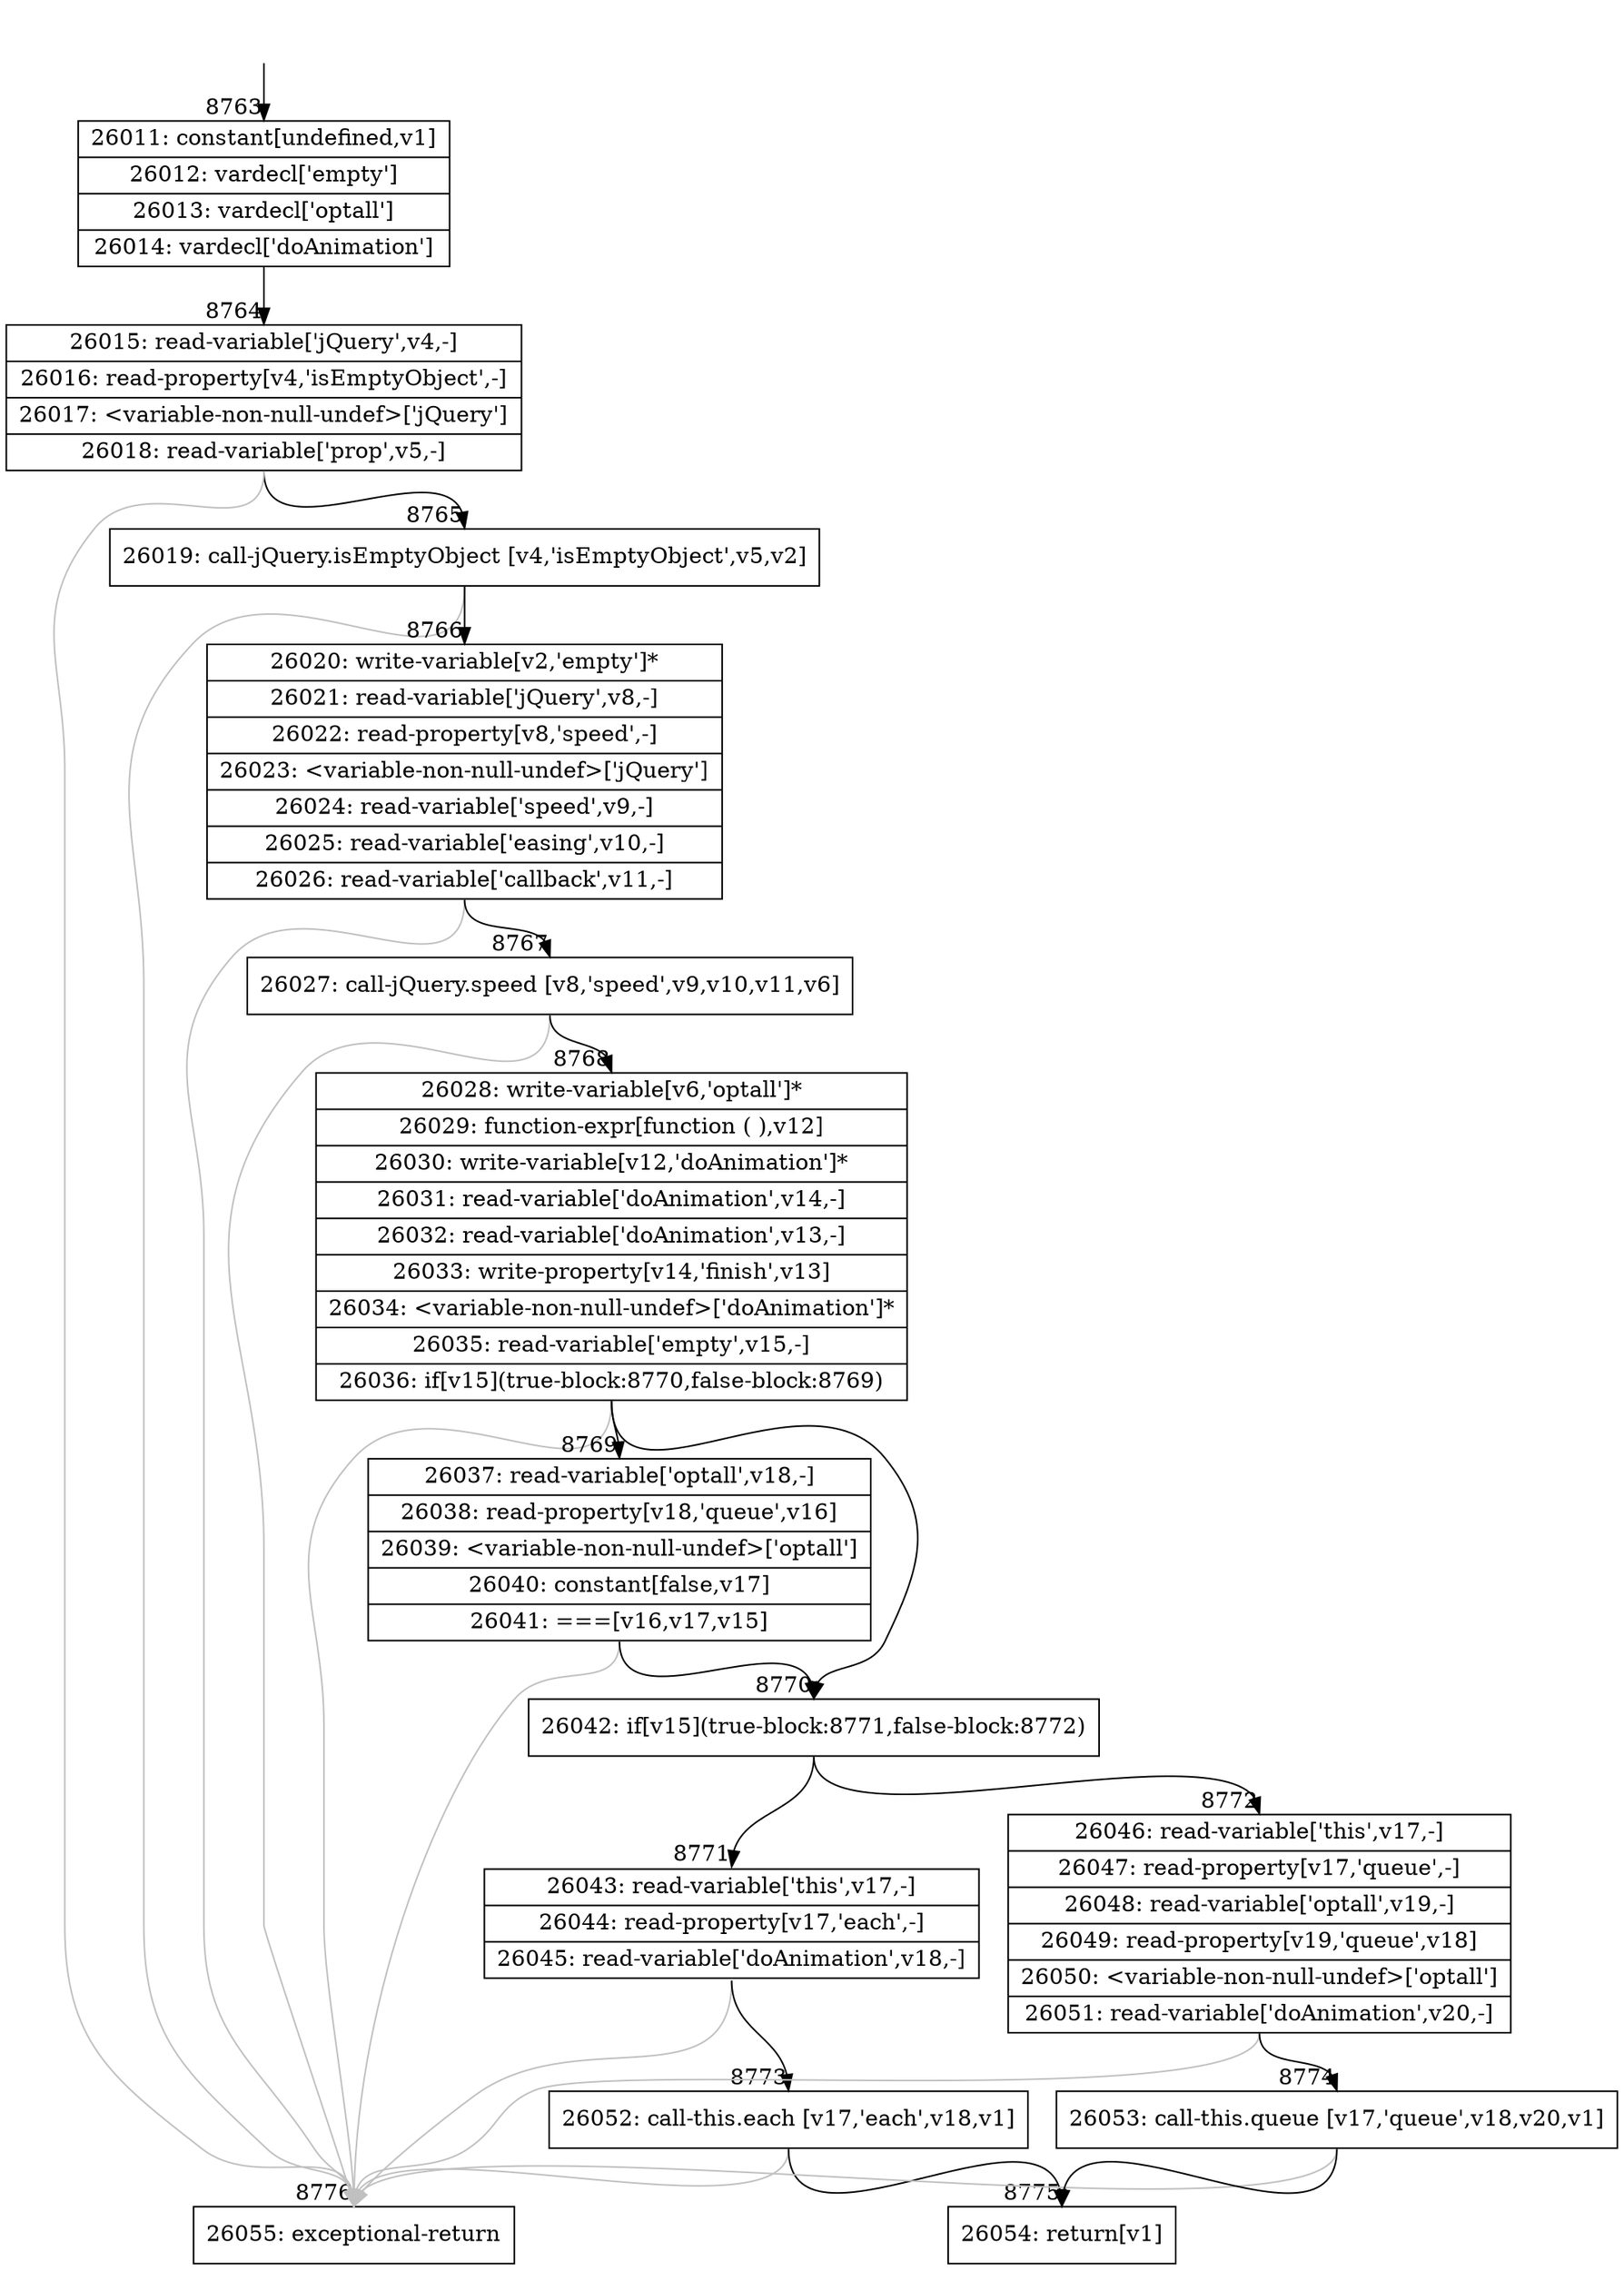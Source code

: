 digraph {
rankdir="TD"
BB_entry543[shape=none,label=""];
BB_entry543 -> BB8763 [tailport=s, headport=n, headlabel="    8763"]
BB8763 [shape=record label="{26011: constant[undefined,v1]|26012: vardecl['empty']|26013: vardecl['optall']|26014: vardecl['doAnimation']}" ] 
BB8763 -> BB8764 [tailport=s, headport=n, headlabel="      8764"]
BB8764 [shape=record label="{26015: read-variable['jQuery',v4,-]|26016: read-property[v4,'isEmptyObject',-]|26017: \<variable-non-null-undef\>['jQuery']|26018: read-variable['prop',v5,-]}" ] 
BB8764 -> BB8765 [tailport=s, headport=n, headlabel="      8765"]
BB8764 -> BB8776 [tailport=s, headport=n, color=gray, headlabel="      8776"]
BB8765 [shape=record label="{26019: call-jQuery.isEmptyObject [v4,'isEmptyObject',v5,v2]}" ] 
BB8765 -> BB8766 [tailport=s, headport=n, headlabel="      8766"]
BB8765 -> BB8776 [tailport=s, headport=n, color=gray]
BB8766 [shape=record label="{26020: write-variable[v2,'empty']*|26021: read-variable['jQuery',v8,-]|26022: read-property[v8,'speed',-]|26023: \<variable-non-null-undef\>['jQuery']|26024: read-variable['speed',v9,-]|26025: read-variable['easing',v10,-]|26026: read-variable['callback',v11,-]}" ] 
BB8766 -> BB8767 [tailport=s, headport=n, headlabel="      8767"]
BB8766 -> BB8776 [tailport=s, headport=n, color=gray]
BB8767 [shape=record label="{26027: call-jQuery.speed [v8,'speed',v9,v10,v11,v6]}" ] 
BB8767 -> BB8768 [tailport=s, headport=n, headlabel="      8768"]
BB8767 -> BB8776 [tailport=s, headport=n, color=gray]
BB8768 [shape=record label="{26028: write-variable[v6,'optall']*|26029: function-expr[function ( ),v12]|26030: write-variable[v12,'doAnimation']*|26031: read-variable['doAnimation',v14,-]|26032: read-variable['doAnimation',v13,-]|26033: write-property[v14,'finish',v13]|26034: \<variable-non-null-undef\>['doAnimation']*|26035: read-variable['empty',v15,-]|26036: if[v15](true-block:8770,false-block:8769)}" ] 
BB8768 -> BB8770 [tailport=s, headport=n, headlabel="      8770"]
BB8768 -> BB8769 [tailport=s, headport=n, headlabel="      8769"]
BB8768 -> BB8776 [tailport=s, headport=n, color=gray]
BB8769 [shape=record label="{26037: read-variable['optall',v18,-]|26038: read-property[v18,'queue',v16]|26039: \<variable-non-null-undef\>['optall']|26040: constant[false,v17]|26041: ===[v16,v17,v15]}" ] 
BB8769 -> BB8770 [tailport=s, headport=n]
BB8769 -> BB8776 [tailport=s, headport=n, color=gray]
BB8770 [shape=record label="{26042: if[v15](true-block:8771,false-block:8772)}" ] 
BB8770 -> BB8771 [tailport=s, headport=n, headlabel="      8771"]
BB8770 -> BB8772 [tailport=s, headport=n, headlabel="      8772"]
BB8771 [shape=record label="{26043: read-variable['this',v17,-]|26044: read-property[v17,'each',-]|26045: read-variable['doAnimation',v18,-]}" ] 
BB8771 -> BB8773 [tailport=s, headport=n, headlabel="      8773"]
BB8771 -> BB8776 [tailport=s, headport=n, color=gray]
BB8772 [shape=record label="{26046: read-variable['this',v17,-]|26047: read-property[v17,'queue',-]|26048: read-variable['optall',v19,-]|26049: read-property[v19,'queue',v18]|26050: \<variable-non-null-undef\>['optall']|26051: read-variable['doAnimation',v20,-]}" ] 
BB8772 -> BB8774 [tailport=s, headport=n, headlabel="      8774"]
BB8772 -> BB8776 [tailport=s, headport=n, color=gray]
BB8773 [shape=record label="{26052: call-this.each [v17,'each',v18,v1]}" ] 
BB8773 -> BB8775 [tailport=s, headport=n, headlabel="      8775"]
BB8773 -> BB8776 [tailport=s, headport=n, color=gray]
BB8774 [shape=record label="{26053: call-this.queue [v17,'queue',v18,v20,v1]}" ] 
BB8774 -> BB8775 [tailport=s, headport=n]
BB8774 -> BB8776 [tailport=s, headport=n, color=gray]
BB8775 [shape=record label="{26054: return[v1]}" ] 
BB8776 [shape=record label="{26055: exceptional-return}" ] 
//#$~ 9134
}
